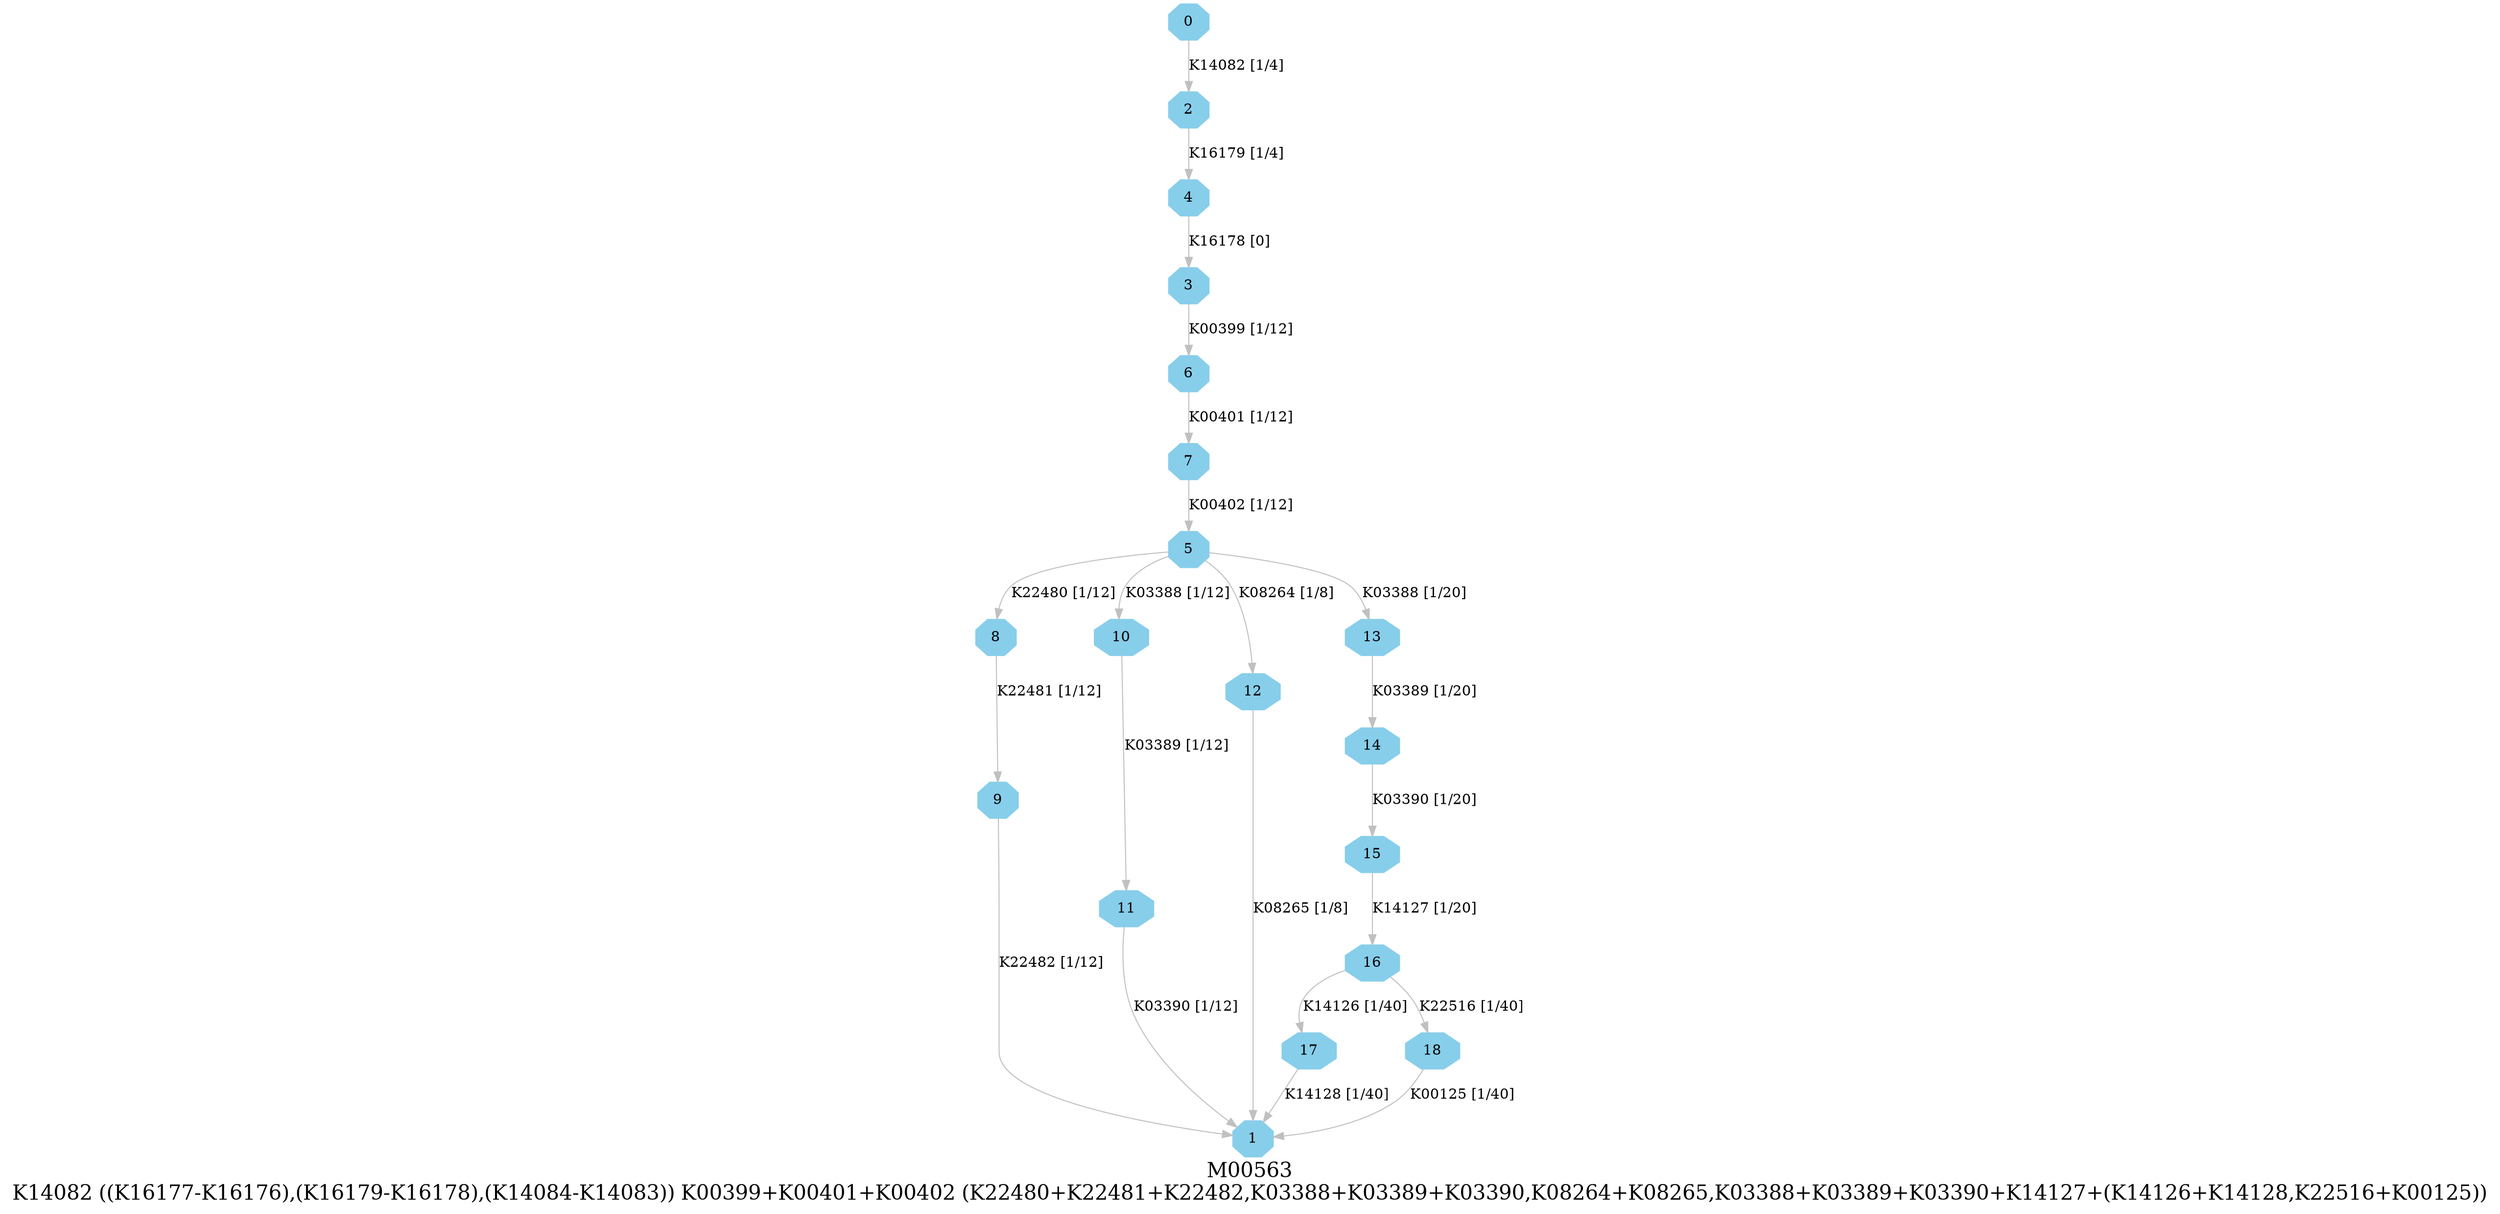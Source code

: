 digraph G {
graph [label="M00563
K14082 ((K16177-K16176),(K16179-K16178),(K14084-K14083)) K00399+K00401+K00402 (K22480+K22481+K22482,K03388+K03389+K03390,K08264+K08265,K03388+K03389+K03390+K14127+(K14126+K14128,K22516+K00125))",fontsize=20];
node [shape=box,style=filled];
edge [len=3,color=grey];
{node [width=.3,height=.3,shape=octagon,style=filled,color=skyblue] 0 1 2 3 4 5 6 7 8 9 10 11 12 13 14 15 16 17 18 }
0 -> 2 [label="K14082 [1/4]"];
2 -> 4 [label="K16179 [1/4]"];
3 -> 6 [label="K00399 [1/12]"];
4 -> 3 [label="K16178 [0]"];
5 -> 8 [label="K22480 [1/12]"];
5 -> 10 [label="K03388 [1/12]"];
5 -> 12 [label="K08264 [1/8]"];
5 -> 13 [label="K03388 [1/20]"];
6 -> 7 [label="K00401 [1/12]"];
7 -> 5 [label="K00402 [1/12]"];
8 -> 9 [label="K22481 [1/12]"];
9 -> 1 [label="K22482 [1/12]"];
10 -> 11 [label="K03389 [1/12]"];
11 -> 1 [label="K03390 [1/12]"];
12 -> 1 [label="K08265 [1/8]"];
13 -> 14 [label="K03389 [1/20]"];
14 -> 15 [label="K03390 [1/20]"];
15 -> 16 [label="K14127 [1/20]"];
16 -> 17 [label="K14126 [1/40]"];
16 -> 18 [label="K22516 [1/40]"];
17 -> 1 [label="K14128 [1/40]"];
18 -> 1 [label="K00125 [1/40]"];
}